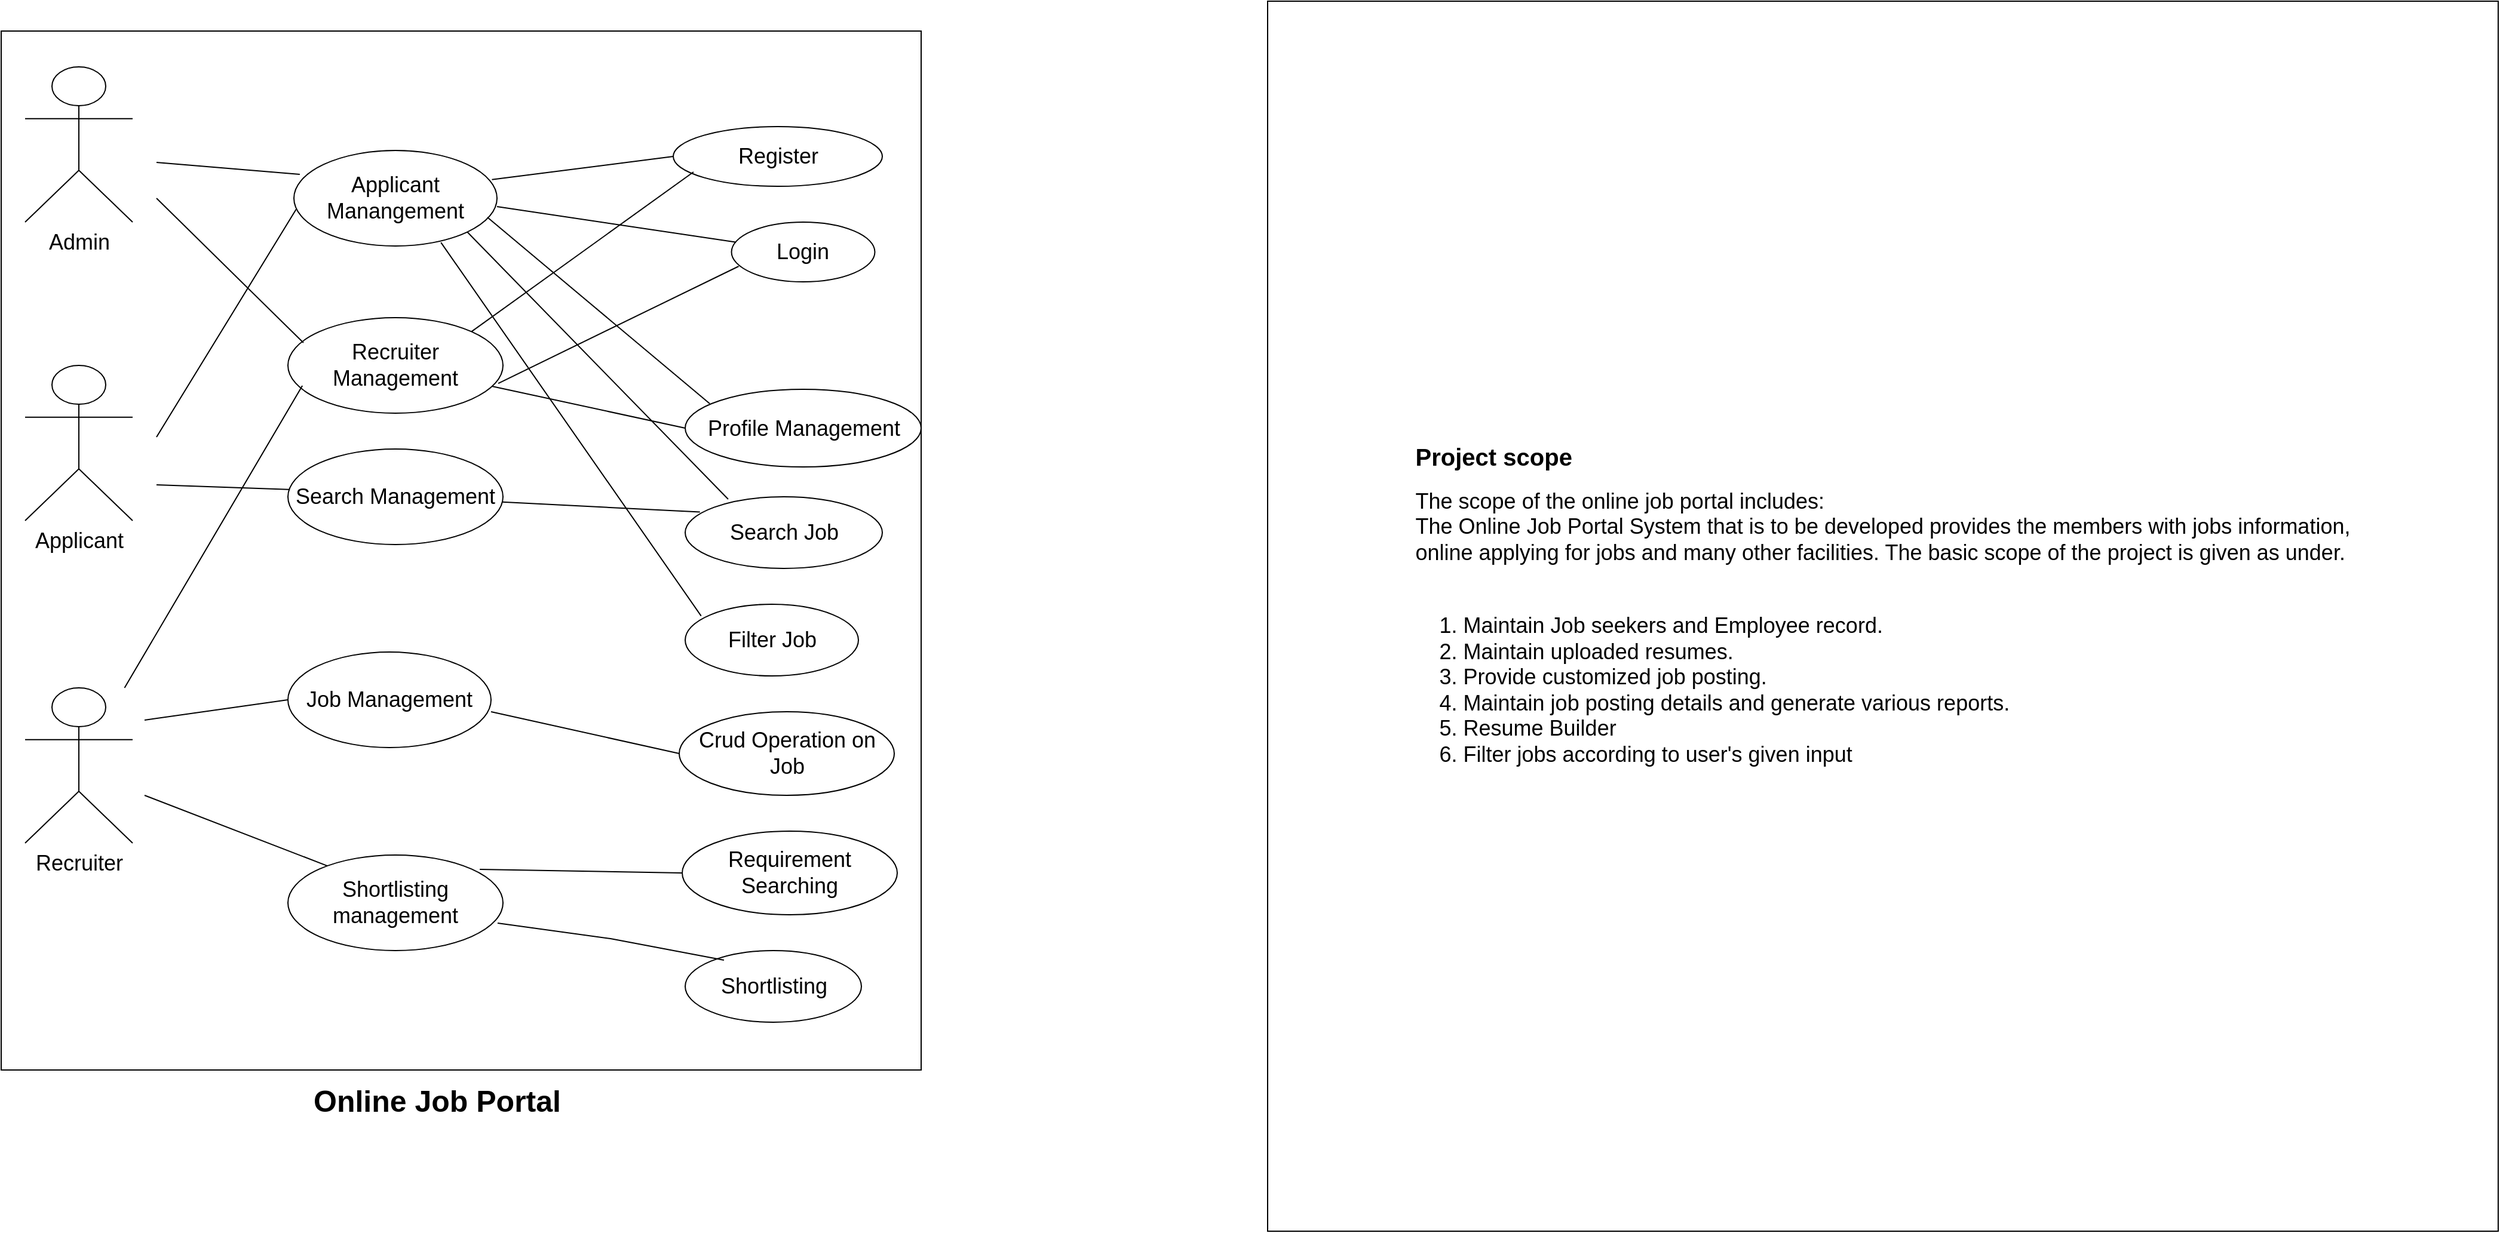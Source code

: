 <mxfile version="21.7.5" type="device">
  <diagram name="Page-1" id="WCuc1IsT6ZaWxGNr77wY">
    <mxGraphModel dx="994" dy="635" grid="1" gridSize="10" guides="1" tooltips="1" connect="1" arrows="1" fold="1" page="1" pageScale="1" pageWidth="850" pageHeight="1100" math="0" shadow="0">
      <root>
        <mxCell id="0" />
        <mxCell id="1" parent="0" />
        <mxCell id="FTz1sCEqwJqBlJRFmyvu-2" value="" style="rounded=0;whiteSpace=wrap;html=1;" parent="1" vertex="1">
          <mxGeometry x="60" y="60" width="770" height="870" as="geometry" />
        </mxCell>
        <mxCell id="cnVpZliyVLDQU8PL7-Zw-1" value="&lt;font style=&quot;font-size: 18px;&quot;&gt;Applicant&lt;/font&gt;" style="shape=umlActor;verticalLabelPosition=bottom;verticalAlign=top;html=1;outlineConnect=0;" parent="1" vertex="1">
          <mxGeometry x="80" y="340" width="90" height="130" as="geometry" />
        </mxCell>
        <mxCell id="cnVpZliyVLDQU8PL7-Zw-2" value="&lt;font style=&quot;font-size: 18px;&quot;&gt;Recruiter&lt;/font&gt;" style="shape=umlActor;verticalLabelPosition=bottom;verticalAlign=top;html=1;outlineConnect=0;" parent="1" vertex="1">
          <mxGeometry x="80" y="610" width="90" height="130" as="geometry" />
        </mxCell>
        <mxCell id="cnVpZliyVLDQU8PL7-Zw-3" value="&lt;font style=&quot;font-size: 18px;&quot;&gt;Admin&lt;/font&gt;" style="shape=umlActor;verticalLabelPosition=bottom;verticalAlign=top;html=1;outlineConnect=0;" parent="1" vertex="1">
          <mxGeometry x="80" y="90" width="90" height="130" as="geometry" />
        </mxCell>
        <mxCell id="cnVpZliyVLDQU8PL7-Zw-6" value="Online Job Portal" style="text;html=1;strokeColor=none;fillColor=none;align=center;verticalAlign=middle;whiteSpace=wrap;rounded=0;fontStyle=1;fontSize=25;" parent="1" vertex="1">
          <mxGeometry x="225" y="930" width="400" height="50" as="geometry" />
        </mxCell>
        <mxCell id="cnVpZliyVLDQU8PL7-Zw-8" value="&lt;font style=&quot;font-size: 18px;&quot;&gt;Applicant Manangement&lt;/font&gt;" style="ellipse;whiteSpace=wrap;html=1;" parent="1" vertex="1">
          <mxGeometry x="305" y="160" width="170" height="80" as="geometry" />
        </mxCell>
        <mxCell id="cnVpZliyVLDQU8PL7-Zw-9" value="&lt;font style=&quot;font-size: 18px;&quot;&gt;Recruiter Management&lt;br&gt;&lt;/font&gt;" style="ellipse;whiteSpace=wrap;html=1;" parent="1" vertex="1">
          <mxGeometry x="300" y="300" width="180" height="80" as="geometry" />
        </mxCell>
        <mxCell id="cnVpZliyVLDQU8PL7-Zw-11" value="&lt;font style=&quot;font-size: 18px;&quot;&gt;Job Management&lt;br&gt;&lt;/font&gt;" style="ellipse;whiteSpace=wrap;html=1;" parent="1" vertex="1">
          <mxGeometry x="300" y="580" width="170" height="80" as="geometry" />
        </mxCell>
        <mxCell id="cnVpZliyVLDQU8PL7-Zw-14" value="&lt;font style=&quot;font-size: 18px;&quot;&gt;Shortlisting management&lt;br&gt;&lt;/font&gt;" style="ellipse;whiteSpace=wrap;html=1;" parent="1" vertex="1">
          <mxGeometry x="300" y="750" width="180" height="80" as="geometry" />
        </mxCell>
        <mxCell id="cnVpZliyVLDQU8PL7-Zw-19" value="" style="endArrow=none;html=1;rounded=0;entryX=0.012;entryY=0.613;entryDx=0;entryDy=0;entryPerimeter=0;" parent="1" target="cnVpZliyVLDQU8PL7-Zw-8" edge="1">
          <mxGeometry width="50" height="50" relative="1" as="geometry">
            <mxPoint x="190" y="400" as="sourcePoint" />
            <mxPoint x="359" y="180" as="targetPoint" />
          </mxGeometry>
        </mxCell>
        <mxCell id="cnVpZliyVLDQU8PL7-Zw-20" value="" style="endArrow=none;html=1;rounded=0;entryX=0.067;entryY=0.713;entryDx=0;entryDy=0;entryPerimeter=0;" parent="1" source="cnVpZliyVLDQU8PL7-Zw-2" target="cnVpZliyVLDQU8PL7-Zw-9" edge="1">
          <mxGeometry width="50" height="50" relative="1" as="geometry">
            <mxPoint x="200" y="420" as="sourcePoint" />
            <mxPoint x="347" y="319" as="targetPoint" />
          </mxGeometry>
        </mxCell>
        <mxCell id="cnVpZliyVLDQU8PL7-Zw-23" value="" style="endArrow=none;html=1;rounded=0;entryX=0.022;entryY=0.425;entryDx=0;entryDy=0;entryPerimeter=0;" parent="1" target="cnVpZliyVLDQU8PL7-Zw-28" edge="1">
          <mxGeometry width="50" height="50" relative="1" as="geometry">
            <mxPoint x="190" y="440" as="sourcePoint" />
            <mxPoint x="540" y="470" as="targetPoint" />
          </mxGeometry>
        </mxCell>
        <mxCell id="cnVpZliyVLDQU8PL7-Zw-24" value="" style="endArrow=none;html=1;rounded=0;entryX=0.183;entryY=0.113;entryDx=0;entryDy=0;entryPerimeter=0;" parent="1" target="cnVpZliyVLDQU8PL7-Zw-14" edge="1">
          <mxGeometry width="50" height="50" relative="1" as="geometry">
            <mxPoint x="180" y="700" as="sourcePoint" />
            <mxPoint x="369" y="659" as="targetPoint" />
          </mxGeometry>
        </mxCell>
        <mxCell id="cnVpZliyVLDQU8PL7-Zw-25" value="" style="endArrow=none;html=1;rounded=0;entryX=0.029;entryY=0.25;entryDx=0;entryDy=0;entryPerimeter=0;" parent="1" target="cnVpZliyVLDQU8PL7-Zw-8" edge="1">
          <mxGeometry width="50" height="50" relative="1" as="geometry">
            <mxPoint x="190" y="170" as="sourcePoint" />
            <mxPoint x="335" y="190" as="targetPoint" />
          </mxGeometry>
        </mxCell>
        <mxCell id="cnVpZliyVLDQU8PL7-Zw-26" value="" style="endArrow=none;html=1;rounded=0;entryX=0.072;entryY=0.263;entryDx=0;entryDy=0;entryPerimeter=0;" parent="1" target="cnVpZliyVLDQU8PL7-Zw-9" edge="1">
          <mxGeometry width="50" height="50" relative="1" as="geometry">
            <mxPoint x="190" y="200" as="sourcePoint" />
            <mxPoint x="350" y="290" as="targetPoint" />
          </mxGeometry>
        </mxCell>
        <mxCell id="cnVpZliyVLDQU8PL7-Zw-27" value="" style="endArrow=none;html=1;rounded=0;entryX=0;entryY=0.5;entryDx=0;entryDy=0;" parent="1" target="cnVpZliyVLDQU8PL7-Zw-11" edge="1">
          <mxGeometry width="50" height="50" relative="1" as="geometry">
            <mxPoint x="180" y="637" as="sourcePoint" />
            <mxPoint x="357" y="447" as="targetPoint" />
          </mxGeometry>
        </mxCell>
        <mxCell id="cnVpZliyVLDQU8PL7-Zw-28" value="&lt;font style=&quot;font-size: 18px;&quot;&gt;Search Management&lt;br&gt;&lt;/font&gt;" style="ellipse;whiteSpace=wrap;html=1;" parent="1" vertex="1">
          <mxGeometry x="300" y="410" width="180" height="80" as="geometry" />
        </mxCell>
        <mxCell id="cnVpZliyVLDQU8PL7-Zw-31" value="&lt;font style=&quot;font-size: 18px;&quot;&gt;Register&lt;/font&gt;" style="ellipse;whiteSpace=wrap;html=1;" parent="1" vertex="1">
          <mxGeometry x="622.5" y="140" width="175" height="50" as="geometry" />
        </mxCell>
        <mxCell id="cnVpZliyVLDQU8PL7-Zw-32" value="&lt;font style=&quot;font-size: 18px;&quot;&gt;Login&lt;/font&gt;" style="ellipse;whiteSpace=wrap;html=1;" parent="1" vertex="1">
          <mxGeometry x="671.25" y="220" width="120" height="50" as="geometry" />
        </mxCell>
        <mxCell id="cnVpZliyVLDQU8PL7-Zw-33" value="Shortlisting" style="ellipse;whiteSpace=wrap;html=1;fontSize=18;" parent="1" vertex="1">
          <mxGeometry x="632.5" y="830" width="147.5" height="60" as="geometry" />
        </mxCell>
        <mxCell id="cnVpZliyVLDQU8PL7-Zw-34" value="Requirement Searching" style="ellipse;whiteSpace=wrap;html=1;fontSize=18;" parent="1" vertex="1">
          <mxGeometry x="630" y="730" width="180" height="70" as="geometry" />
        </mxCell>
        <mxCell id="cnVpZliyVLDQU8PL7-Zw-35" value="Crud Operation on Job" style="ellipse;whiteSpace=wrap;html=1;fontSize=18;" parent="1" vertex="1">
          <mxGeometry x="627.5" y="630" width="180" height="70" as="geometry" />
        </mxCell>
        <mxCell id="cnVpZliyVLDQU8PL7-Zw-36" value="&lt;font style=&quot;font-size: 18px;&quot;&gt;Filter Job&lt;/font&gt;" style="ellipse;whiteSpace=wrap;html=1;" parent="1" vertex="1">
          <mxGeometry x="632.5" y="540" width="145" height="60" as="geometry" />
        </mxCell>
        <mxCell id="cnVpZliyVLDQU8PL7-Zw-37" value="&lt;font style=&quot;font-size: 18px;&quot;&gt;Search Job&lt;/font&gt;" style="ellipse;whiteSpace=wrap;html=1;" parent="1" vertex="1">
          <mxGeometry x="632.5" y="450" width="165" height="60" as="geometry" />
        </mxCell>
        <mxCell id="cnVpZliyVLDQU8PL7-Zw-38" value="&lt;font style=&quot;font-size: 18px;&quot;&gt;Profile Management&lt;/font&gt;" style="ellipse;whiteSpace=wrap;html=1;" parent="1" vertex="1">
          <mxGeometry x="632.5" y="360" width="197.5" height="65" as="geometry" />
        </mxCell>
        <mxCell id="cnVpZliyVLDQU8PL7-Zw-55" value="" style="endArrow=none;html=1;rounded=0;exitX=1;exitY=0.588;exitDx=0;exitDy=0;exitPerimeter=0;" parent="1" source="cnVpZliyVLDQU8PL7-Zw-8" target="cnVpZliyVLDQU8PL7-Zw-32" edge="1">
          <mxGeometry width="50" height="50" relative="1" as="geometry">
            <mxPoint x="515" y="364" as="sourcePoint" />
            <mxPoint x="606" y="310" as="targetPoint" />
          </mxGeometry>
        </mxCell>
        <mxCell id="cnVpZliyVLDQU8PL7-Zw-56" value="" style="endArrow=none;html=1;rounded=0;entryX=0.104;entryY=0.185;entryDx=0;entryDy=0;entryPerimeter=0;exitX=0.953;exitY=0.7;exitDx=0;exitDy=0;exitPerimeter=0;" parent="1" source="cnVpZliyVLDQU8PL7-Zw-8" target="cnVpZliyVLDQU8PL7-Zw-38" edge="1">
          <mxGeometry width="50" height="50" relative="1" as="geometry">
            <mxPoint x="580" y="430" as="sourcePoint" />
            <mxPoint x="606" y="436" as="targetPoint" />
          </mxGeometry>
        </mxCell>
        <mxCell id="cnVpZliyVLDQU8PL7-Zw-57" value="" style="endArrow=none;html=1;rounded=0;exitX=1;exitY=1;exitDx=0;exitDy=0;entryX=0.218;entryY=0.033;entryDx=0;entryDy=0;entryPerimeter=0;" parent="1" source="cnVpZliyVLDQU8PL7-Zw-8" target="cnVpZliyVLDQU8PL7-Zw-37" edge="1">
          <mxGeometry width="50" height="50" relative="1" as="geometry">
            <mxPoint x="522.5" y="567" as="sourcePoint" />
            <mxPoint x="613.5" y="513" as="targetPoint" />
          </mxGeometry>
        </mxCell>
        <mxCell id="cnVpZliyVLDQU8PL7-Zw-58" value="" style="endArrow=none;html=1;rounded=0;entryX=0.092;entryY=0.163;entryDx=0;entryDy=0;entryPerimeter=0;exitX=0.724;exitY=0.963;exitDx=0;exitDy=0;exitPerimeter=0;" parent="1" source="cnVpZliyVLDQU8PL7-Zw-8" target="cnVpZliyVLDQU8PL7-Zw-36" edge="1">
          <mxGeometry width="50" height="50" relative="1" as="geometry">
            <mxPoint x="480" y="340" as="sourcePoint" />
            <mxPoint x="613.5" y="513" as="targetPoint" />
          </mxGeometry>
        </mxCell>
        <mxCell id="cnVpZliyVLDQU8PL7-Zw-59" value="" style="endArrow=none;html=1;rounded=0;entryX=0.097;entryY=0.76;entryDx=0;entryDy=0;exitX=1;exitY=0;exitDx=0;exitDy=0;entryPerimeter=0;" parent="1" source="cnVpZliyVLDQU8PL7-Zw-9" target="cnVpZliyVLDQU8PL7-Zw-31" edge="1">
          <mxGeometry width="50" height="50" relative="1" as="geometry">
            <mxPoint x="490" y="394" as="sourcePoint" />
            <mxPoint x="581" y="340" as="targetPoint" />
          </mxGeometry>
        </mxCell>
        <mxCell id="cnVpZliyVLDQU8PL7-Zw-60" value="" style="endArrow=none;html=1;rounded=0;entryX=0.05;entryY=0.74;entryDx=0;entryDy=0;exitX=0.978;exitY=0.688;exitDx=0;exitDy=0;exitPerimeter=0;entryPerimeter=0;" parent="1" source="cnVpZliyVLDQU8PL7-Zw-9" target="cnVpZliyVLDQU8PL7-Zw-32" edge="1">
          <mxGeometry width="50" height="50" relative="1" as="geometry">
            <mxPoint x="515" y="470" as="sourcePoint" />
            <mxPoint x="606" y="416" as="targetPoint" />
          </mxGeometry>
        </mxCell>
        <mxCell id="cnVpZliyVLDQU8PL7-Zw-62" value="" style="endArrow=none;html=1;rounded=0;entryX=0;entryY=0.5;entryDx=0;entryDy=0;" parent="1" source="cnVpZliyVLDQU8PL7-Zw-9" target="cnVpZliyVLDQU8PL7-Zw-38" edge="1">
          <mxGeometry width="50" height="50" relative="1" as="geometry">
            <mxPoint x="515" y="634" as="sourcePoint" />
            <mxPoint x="606" y="580" as="targetPoint" />
          </mxGeometry>
        </mxCell>
        <mxCell id="cnVpZliyVLDQU8PL7-Zw-63" value="" style="endArrow=none;html=1;rounded=0;entryX=0.075;entryY=0.213;entryDx=0;entryDy=0;entryPerimeter=0;" parent="1" source="cnVpZliyVLDQU8PL7-Zw-28" target="cnVpZliyVLDQU8PL7-Zw-37" edge="1">
          <mxGeometry width="50" height="50" relative="1" as="geometry">
            <mxPoint x="500" y="610" as="sourcePoint" />
            <mxPoint x="591" y="556" as="targetPoint" />
          </mxGeometry>
        </mxCell>
        <mxCell id="cnVpZliyVLDQU8PL7-Zw-65" value="" style="endArrow=none;html=1;rounded=0;entryX=0;entryY=0.5;entryDx=0;entryDy=0;exitX=0.892;exitY=0.15;exitDx=0;exitDy=0;exitPerimeter=0;" parent="1" source="cnVpZliyVLDQU8PL7-Zw-14" target="cnVpZliyVLDQU8PL7-Zw-34" edge="1">
          <mxGeometry width="50" height="50" relative="1" as="geometry">
            <mxPoint x="490" y="864" as="sourcePoint" />
            <mxPoint x="581" y="810" as="targetPoint" />
          </mxGeometry>
        </mxCell>
        <mxCell id="cnVpZliyVLDQU8PL7-Zw-66" value="" style="endArrow=none;html=1;rounded=0;exitX=0.975;exitY=0.713;exitDx=0;exitDy=0;exitPerimeter=0;entryX=0.22;entryY=0.133;entryDx=0;entryDy=0;entryPerimeter=0;" parent="1" source="cnVpZliyVLDQU8PL7-Zw-14" target="cnVpZliyVLDQU8PL7-Zw-33" edge="1">
          <mxGeometry width="50" height="50" relative="1" as="geometry">
            <mxPoint x="519" y="944" as="sourcePoint" />
            <mxPoint x="610" y="890" as="targetPoint" />
            <Array as="points">
              <mxPoint x="570" y="820" />
            </Array>
          </mxGeometry>
        </mxCell>
        <mxCell id="PRP4euX5G5376wuUhiUY-1" value="&lt;div style=&quot;font-size: 20px;&quot; class=&quot;t m0 x2 h2 y7b ff1 fs0 fc1 sc0 ls1 ws1&quot; align=&quot;left&quot;&gt;&lt;b&gt;Proje&lt;span class=&quot;_ _3&quot;&gt;&lt;/span&gt;ct scope&lt;/b&gt;&lt;/div&gt;&lt;div class=&quot;t m0 x2 h2 y7b ff1 fs0 fc1 sc0 ls1 ws1&quot; align=&quot;left&quot;&gt;&lt;br&gt;&lt;/div&gt;&lt;div style=&quot;font-size: 18px;&quot; class=&quot;t m0 x2 h2 y7c ff1 fs0 fc2 sc0 ls1 ws1&quot; align=&quot;left&quot;&gt;&lt;font style=&quot;font-size: 18px;&quot;&gt;The scope of the online job por&lt;span class=&quot;_ _0&quot;&gt;&lt;/span&gt;tal includes: &lt;/font&gt;&lt;/div&gt;&lt;div style=&quot;font-size: 18px;&quot; class=&quot;t m0 x2 h2 y7d ff1 fs0 fc2 sc0 ls1 ws1&quot; align=&quot;left&quot;&gt;&lt;font style=&quot;font-size: 18px;&quot;&gt;The Online Job P&lt;span class=&quot;_ _4&quot;&gt;&lt;/span&gt;ortal Sys&lt;span class=&quot;_ _4&quot;&gt;&lt;/span&gt;tem that is t&lt;span class=&quot;_ _4&quot;&gt;&lt;/span&gt;o be developed pr&lt;span class=&quot;_ _4&quot;&gt;&lt;/span&gt;ovides the members with j&lt;span class=&quot;_ _0&quot;&gt;&lt;/span&gt;obs inf&lt;span class=&quot;_ _4&quot;&gt;&lt;/span&gt;ormation, &lt;/font&gt;&lt;/div&gt;&lt;div style=&quot;font-size: 18px;&quot; class=&quot;t m0 x2 h2 y7e ff1 fs0 fc2 sc0 ls1 ws1&quot; align=&quot;left&quot;&gt;&lt;font style=&quot;font-size: 18px;&quot;&gt;online applying f&lt;span class=&quot;_ _4&quot;&gt;&lt;/span&gt;or&lt;span class=&quot;_ _3&quot;&gt;&lt;/span&gt; jobs and man&lt;span class=&quot;_ _4&quot;&gt;&lt;/span&gt;y other facilities. The &lt;span class=&quot;_ _4&quot;&gt;&lt;/span&gt;b&lt;span class=&quot;_ _3&quot;&gt;&lt;/span&gt;asic scope of the pr&lt;span class=&quot;_ _4&quot;&gt;&lt;/span&gt;oject is given as under&lt;span class=&quot;_ _6&quot;&gt;&lt;/span&gt;.&lt;/font&gt;&lt;/div&gt;&lt;div style=&quot;font-size: 18px;&quot; class=&quot;t m0 x2 h2 y7e ff1 fs0 fc2 sc0 ls1 ws1&quot; align=&quot;left&quot;&gt;&lt;font style=&quot;font-size: 18px;&quot;&gt;&lt;br&gt;&lt;/font&gt;&lt;/div&gt;&lt;div style=&quot;font-size: 18px;&quot; class=&quot;t m0 x2 h2 y7e ff1 fs0 fc2 sc0 ls1 ws1&quot; align=&quot;left&quot;&gt;&lt;ol&gt;&lt;li class=&quot;t m0 x1a h9 y30 ff4 fs0 fc2 sc0 ls5&quot;&gt;Maintain Job seekers and Employee record.&lt;/li&gt;&lt;li class=&quot;t m0 x1a h9 y7f ff4 fs0 fc2 sc0 ls5&quot;&gt;&lt;span class=&quot;ff1 ls1 ws1&quot;&gt;Maint&lt;span class=&quot;_ _4&quot;&gt;&lt;/span&gt;a&lt;span class=&quot;_ _3&quot;&gt;&lt;/span&gt;in uploaded r&lt;span class=&quot;_ _4&quot;&gt;&lt;/span&gt;esume&lt;span class=&quot;_ _3&quot;&gt;&lt;/span&gt;s.&lt;/span&gt;&lt;/li&gt;&lt;li class=&quot;t m0 x1a h9 y80 ff4 fs0 fc2 sc0 ls5&quot;&gt;&lt;span class=&quot;ff1 ls1 ws1&quot;&gt;Provide &lt;span class=&quot;_ _4&quot;&gt;&lt;/span&gt;cu&lt;span class=&quot;_ _3&quot;&gt;&lt;/span&gt;st&lt;span class=&quot;_ _4&quot;&gt;&lt;/span&gt;omized job posting.&lt;/span&gt;&lt;/li&gt;&lt;li class=&quot;t m0 x1a h9 y81 ff4 fs0 fc2 sc0 ls5&quot;&gt;&lt;span class=&quot;ff1 ls1 ws1&quot;&gt;Maint&lt;span class=&quot;_ _4&quot;&gt;&lt;/span&gt;a&lt;span class=&quot;_ _3&quot;&gt;&lt;/span&gt;in job posting de&lt;span class=&quot;_ _4&quot;&gt;&lt;/span&gt;tails and gener&lt;span class=&quot;_ _4&quot;&gt;&lt;/span&gt;ate v&lt;span class=&quot;_ _4&quot;&gt;&lt;/span&gt;arious reports.&lt;/span&gt;&lt;/li&gt;&lt;li class=&quot;t m0 x1a h9 y81 ff4 fs0 fc2 sc0 ls5&quot;&gt;&lt;span class=&quot;ff1 ls1 ws1&quot;&gt;Resume Builder&lt;/span&gt;&lt;/li&gt;&lt;li class=&quot;t m0 x1a h9 y81 ff4 fs0 fc2 sc0 ls5&quot;&gt;&lt;span class=&quot;ff1 ls1 ws1&quot;&gt;Filter jobs according to user&#39;s given input&lt;/span&gt;&lt;/li&gt;&lt;/ol&gt; &lt;/div&gt;" style="whiteSpace=wrap;html=1;aspect=fixed;" parent="1" vertex="1">
          <mxGeometry x="1120" y="35" width="1030" height="1030" as="geometry" />
        </mxCell>
        <mxCell id="4wt1cqzxhPcQxN_OcJXB-3" value="" style="endArrow=none;html=1;rounded=0;entryX=0;entryY=0.5;entryDx=0;entryDy=0;" parent="1" target="cnVpZliyVLDQU8PL7-Zw-35" edge="1">
          <mxGeometry width="50" height="50" relative="1" as="geometry">
            <mxPoint x="470" y="630" as="sourcePoint" />
            <mxPoint x="590" y="613" as="targetPoint" />
          </mxGeometry>
        </mxCell>
        <mxCell id="UMhgyVoeSG1Mk_vJkjP7-5" value="" style="endArrow=none;html=1;rounded=0;entryX=0.975;entryY=0.305;entryDx=0;entryDy=0;entryPerimeter=0;exitX=0;exitY=0.5;exitDx=0;exitDy=0;" edge="1" parent="1" source="cnVpZliyVLDQU8PL7-Zw-31" target="cnVpZliyVLDQU8PL7-Zw-8">
          <mxGeometry width="50" height="50" relative="1" as="geometry">
            <mxPoint x="480" y="100" as="sourcePoint" />
            <mxPoint x="600" y="110" as="targetPoint" />
          </mxGeometry>
        </mxCell>
      </root>
    </mxGraphModel>
  </diagram>
</mxfile>
